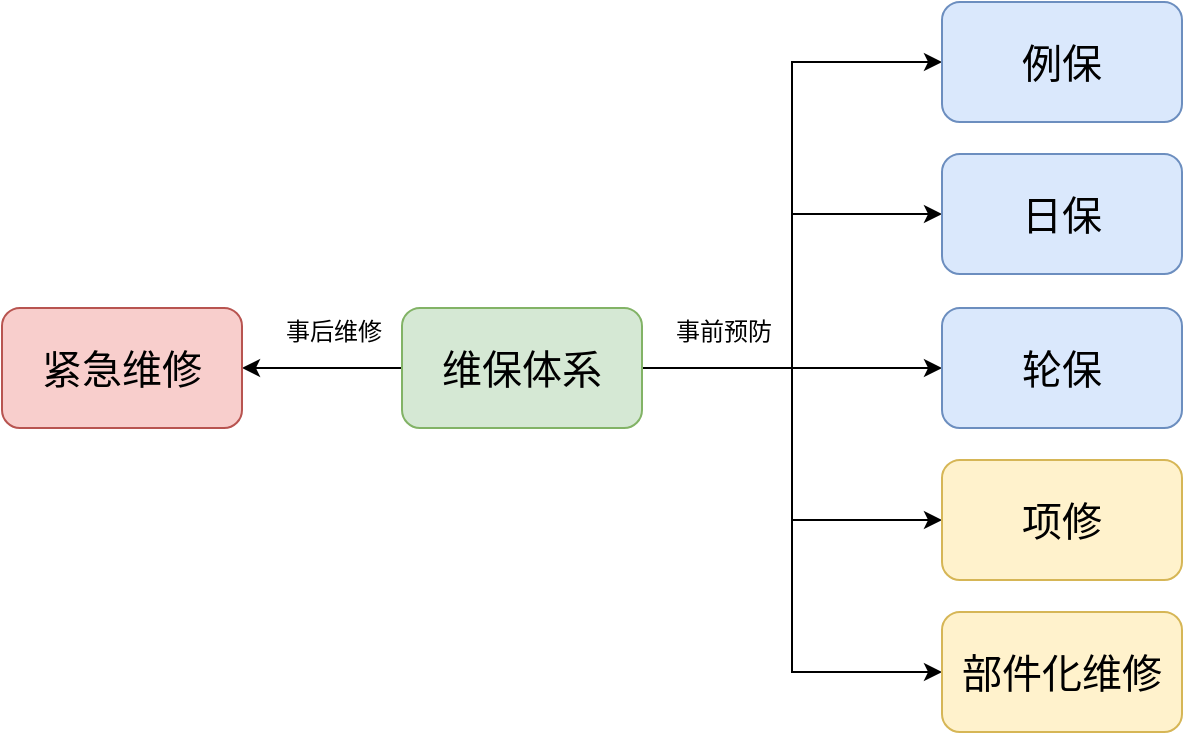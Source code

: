 <mxfile version="28.0.4">
  <diagram name="第 1 页" id="2GNiayZsVaWOOX1PZP1M">
    <mxGraphModel dx="788" dy="442" grid="1" gridSize="10" guides="1" tooltips="1" connect="1" arrows="1" fold="1" page="1" pageScale="1" pageWidth="827" pageHeight="1169" math="0" shadow="0">
      <root>
        <mxCell id="0" />
        <mxCell id="1" parent="0" />
        <mxCell id="5F9VPTxNChQA8b4Fi6tI-7" style="edgeStyle=orthogonalEdgeStyle;rounded=0;orthogonalLoop=1;jettySize=auto;html=1;exitX=1;exitY=0.5;exitDx=0;exitDy=0;entryX=0;entryY=0.5;entryDx=0;entryDy=0;fontSize=20;" parent="1" source="5F9VPTxNChQA8b4Fi6tI-1" target="5F9VPTxNChQA8b4Fi6tI-2" edge="1">
          <mxGeometry relative="1" as="geometry" />
        </mxCell>
        <mxCell id="5F9VPTxNChQA8b4Fi6tI-8" style="edgeStyle=orthogonalEdgeStyle;rounded=0;orthogonalLoop=1;jettySize=auto;html=1;exitX=1;exitY=0.5;exitDx=0;exitDy=0;entryX=0;entryY=0.5;entryDx=0;entryDy=0;fontSize=20;" parent="1" source="5F9VPTxNChQA8b4Fi6tI-1" target="5F9VPTxNChQA8b4Fi6tI-3" edge="1">
          <mxGeometry relative="1" as="geometry" />
        </mxCell>
        <mxCell id="5F9VPTxNChQA8b4Fi6tI-9" style="edgeStyle=orthogonalEdgeStyle;rounded=0;orthogonalLoop=1;jettySize=auto;html=1;exitX=1;exitY=0.5;exitDx=0;exitDy=0;entryX=0;entryY=0.5;entryDx=0;entryDy=0;fontSize=20;" parent="1" source="5F9VPTxNChQA8b4Fi6tI-1" target="5F9VPTxNChQA8b4Fi6tI-4" edge="1">
          <mxGeometry relative="1" as="geometry" />
        </mxCell>
        <mxCell id="5F9VPTxNChQA8b4Fi6tI-10" style="edgeStyle=orthogonalEdgeStyle;rounded=0;orthogonalLoop=1;jettySize=auto;html=1;exitX=1;exitY=0.5;exitDx=0;exitDy=0;entryX=0;entryY=0.5;entryDx=0;entryDy=0;fontSize=20;" parent="1" source="5F9VPTxNChQA8b4Fi6tI-1" target="5F9VPTxNChQA8b4Fi6tI-5" edge="1">
          <mxGeometry relative="1" as="geometry" />
        </mxCell>
        <mxCell id="5F9VPTxNChQA8b4Fi6tI-11" style="edgeStyle=orthogonalEdgeStyle;rounded=0;orthogonalLoop=1;jettySize=auto;html=1;exitX=1;exitY=0.5;exitDx=0;exitDy=0;entryX=0;entryY=0.5;entryDx=0;entryDy=0;fontSize=20;" parent="1" source="5F9VPTxNChQA8b4Fi6tI-1" target="5F9VPTxNChQA8b4Fi6tI-6" edge="1">
          <mxGeometry relative="1" as="geometry" />
        </mxCell>
        <mxCell id="O_y34WGLb_kj9V0FNSXu-2" value="" style="edgeStyle=orthogonalEdgeStyle;rounded=0;orthogonalLoop=1;jettySize=auto;html=1;" edge="1" parent="1" source="5F9VPTxNChQA8b4Fi6tI-1" target="O_y34WGLb_kj9V0FNSXu-1">
          <mxGeometry relative="1" as="geometry" />
        </mxCell>
        <mxCell id="5F9VPTxNChQA8b4Fi6tI-1" value="维保体系" style="rounded=1;whiteSpace=wrap;html=1;fillColor=#d5e8d4;strokeColor=#82b366;fontSize=20;" parent="1" vertex="1">
          <mxGeometry x="270" y="273" width="120" height="60" as="geometry" />
        </mxCell>
        <mxCell id="5F9VPTxNChQA8b4Fi6tI-2" value="例保" style="rounded=1;whiteSpace=wrap;html=1;fillColor=#dae8fc;strokeColor=#6c8ebf;fontSize=20;" parent="1" vertex="1">
          <mxGeometry x="540" y="120" width="120" height="60" as="geometry" />
        </mxCell>
        <mxCell id="5F9VPTxNChQA8b4Fi6tI-3" value="日保" style="rounded=1;whiteSpace=wrap;html=1;fillColor=#dae8fc;strokeColor=#6c8ebf;fontSize=20;" parent="1" vertex="1">
          <mxGeometry x="540" y="196" width="120" height="60" as="geometry" />
        </mxCell>
        <mxCell id="5F9VPTxNChQA8b4Fi6tI-4" value="轮保" style="rounded=1;whiteSpace=wrap;html=1;fillColor=#dae8fc;strokeColor=#6c8ebf;fontSize=20;" parent="1" vertex="1">
          <mxGeometry x="540" y="273" width="120" height="60" as="geometry" />
        </mxCell>
        <mxCell id="5F9VPTxNChQA8b4Fi6tI-5" value="项修" style="rounded=1;whiteSpace=wrap;html=1;fillColor=#fff2cc;strokeColor=#d6b656;fontSize=20;" parent="1" vertex="1">
          <mxGeometry x="540" y="349" width="120" height="60" as="geometry" />
        </mxCell>
        <mxCell id="5F9VPTxNChQA8b4Fi6tI-6" value="部件化维修" style="rounded=1;whiteSpace=wrap;html=1;fillColor=#fff2cc;strokeColor=#d6b656;fontSize=20;" parent="1" vertex="1">
          <mxGeometry x="540" y="425" width="120" height="60" as="geometry" />
        </mxCell>
        <mxCell id="O_y34WGLb_kj9V0FNSXu-1" value="紧急维修" style="whiteSpace=wrap;html=1;fontSize=20;fillColor=#f8cecc;strokeColor=#b85450;rounded=1;" vertex="1" parent="1">
          <mxGeometry x="70" y="273" width="120" height="60" as="geometry" />
        </mxCell>
        <mxCell id="O_y34WGLb_kj9V0FNSXu-3" value="事后维修" style="text;html=1;align=center;verticalAlign=middle;whiteSpace=wrap;rounded=0;" vertex="1" parent="1">
          <mxGeometry x="206" y="270" width="60" height="30" as="geometry" />
        </mxCell>
        <mxCell id="O_y34WGLb_kj9V0FNSXu-4" value="事前预防" style="text;html=1;align=center;verticalAlign=middle;whiteSpace=wrap;rounded=0;" vertex="1" parent="1">
          <mxGeometry x="401" y="270" width="60" height="30" as="geometry" />
        </mxCell>
      </root>
    </mxGraphModel>
  </diagram>
</mxfile>
